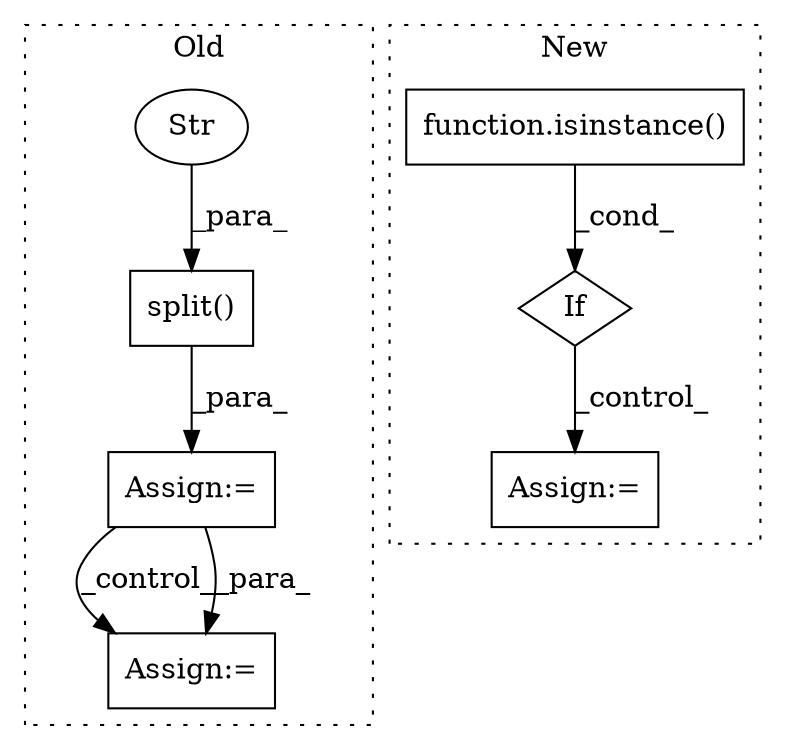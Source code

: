 digraph G {
subgraph cluster0 {
1 [label="split()" a="75" s="12408,12422" l="11,1" shape="box"];
3 [label="Str" a="66" s="12419" l="3" shape="ellipse"];
6 [label="Assign:=" a="68" s="12405" l="3" shape="box"];
7 [label="Assign:=" a="68" s="12500" l="3" shape="box"];
label = "Old";
style="dotted";
}
subgraph cluster1 {
2 [label="function.isinstance()" a="75" s="12320,12352" l="11,1" shape="box"];
4 [label="If" a="96" s="12317" l="3" shape="diamond"];
5 [label="Assign:=" a="68" s="12850" l="3" shape="box"];
label = "New";
style="dotted";
}
1 -> 6 [label="_para_"];
2 -> 4 [label="_cond_"];
3 -> 1 [label="_para_"];
4 -> 5 [label="_control_"];
6 -> 7 [label="_control_"];
6 -> 7 [label="_para_"];
}